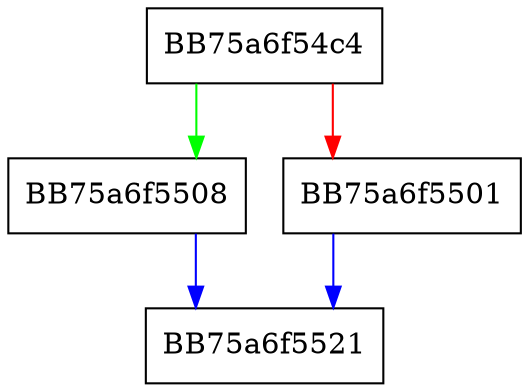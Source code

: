 digraph SetupDefaultNativeConfig {
  node [shape="box"];
  graph [splines=ortho];
  BB75a6f54c4 -> BB75a6f5508 [color="green"];
  BB75a6f54c4 -> BB75a6f5501 [color="red"];
  BB75a6f5501 -> BB75a6f5521 [color="blue"];
  BB75a6f5508 -> BB75a6f5521 [color="blue"];
}